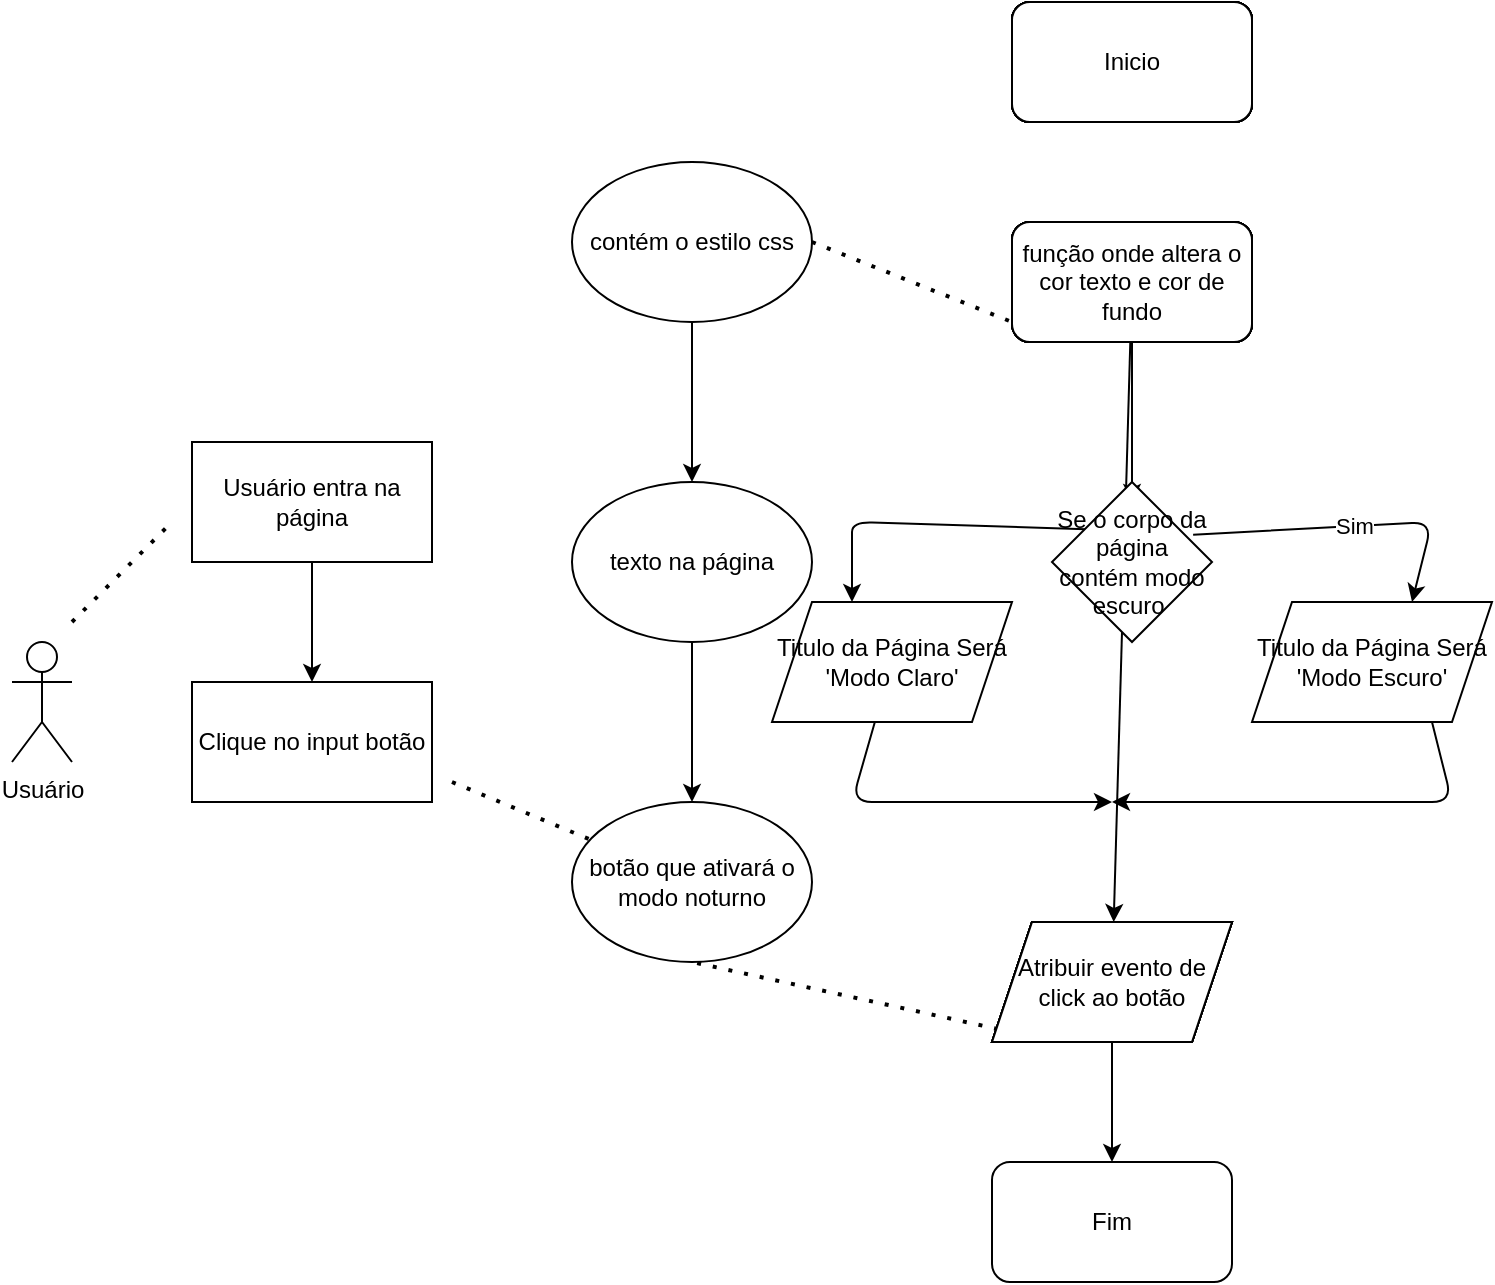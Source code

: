 <mxfile>
    <diagram id="Gg2fqPmf32453_ZEXHRB" name="Página-1">
        <mxGraphModel dx="770" dy="450" grid="1" gridSize="10" guides="1" tooltips="1" connect="1" arrows="1" fold="1" page="1" pageScale="1" pageWidth="827" pageHeight="1169" math="0" shadow="0">
            <root>
                <mxCell id="0"/>
                <mxCell id="1" parent="0"/>
                <mxCell id="2" value="Usuário" style="shape=umlActor;verticalLabelPosition=bottom;verticalAlign=top;html=1;outlineConnect=0;" parent="1" vertex="1">
                    <mxGeometry x="140" y="370" width="30" height="60" as="geometry"/>
                </mxCell>
                <mxCell id="5" value="" style="edgeStyle=none;html=1;" parent="1" source="3" target="4" edge="1">
                    <mxGeometry relative="1" as="geometry"/>
                </mxCell>
                <mxCell id="3" value="Usuário entra na página" style="rounded=0;whiteSpace=wrap;html=1;" parent="1" vertex="1">
                    <mxGeometry x="230" y="270" width="120" height="60" as="geometry"/>
                </mxCell>
                <mxCell id="4" value="Clique no input botão" style="whiteSpace=wrap;html=1;rounded=0;" parent="1" vertex="1">
                    <mxGeometry x="230" y="390" width="120" height="60" as="geometry"/>
                </mxCell>
                <mxCell id="8" value="" style="edgeStyle=none;html=1;" parent="1" source="6" target="7" edge="1">
                    <mxGeometry relative="1" as="geometry"/>
                </mxCell>
                <mxCell id="6" value="contém o estilo css" style="ellipse;whiteSpace=wrap;html=1;" parent="1" vertex="1">
                    <mxGeometry x="420" y="130" width="120" height="80" as="geometry"/>
                </mxCell>
                <mxCell id="11" value="" style="edgeStyle=none;html=1;" parent="1" source="7" target="10" edge="1">
                    <mxGeometry relative="1" as="geometry"/>
                </mxCell>
                <mxCell id="7" value="texto na página" style="ellipse;whiteSpace=wrap;html=1;" parent="1" vertex="1">
                    <mxGeometry x="420" y="290" width="120" height="80" as="geometry"/>
                </mxCell>
                <mxCell id="10" value="botão que ativará o modo noturno" style="ellipse;whiteSpace=wrap;html=1;" parent="1" vertex="1">
                    <mxGeometry x="420" y="450" width="120" height="80" as="geometry"/>
                </mxCell>
                <mxCell id="12" value="Inicio" style="rounded=1;whiteSpace=wrap;html=1;" parent="1" vertex="1">
                    <mxGeometry x="640" y="50" width="120" height="60" as="geometry"/>
                </mxCell>
                <mxCell id="15" value="" style="edgeStyle=none;html=1;" parent="1" source="13" edge="1">
                    <mxGeometry relative="1" as="geometry">
                        <mxPoint x="700" y="300" as="targetPoint"/>
                    </mxGeometry>
                </mxCell>
                <mxCell id="22" value="" style="edgeStyle=none;html=1;" edge="1" parent="1" source="13" target="16">
                    <mxGeometry relative="1" as="geometry"/>
                </mxCell>
                <mxCell id="13" value="função onde altera o cor texto e cor de fundo com &lt;i&gt;classlist.toggle&lt;/i&gt;" style="whiteSpace=wrap;html=1;rounded=1;" parent="1" vertex="1">
                    <mxGeometry x="640" y="160" width="120" height="60" as="geometry"/>
                </mxCell>
                <mxCell id="21" value="" style="edgeStyle=none;html=1;" parent="1" source="16" target="20" edge="1">
                    <mxGeometry relative="1" as="geometry"/>
                </mxCell>
                <mxCell id="16" value="Atribuir evento de click ao botão" style="shape=parallelogram;perimeter=parallelogramPerimeter;whiteSpace=wrap;html=1;fixedSize=1;" parent="1" vertex="1">
                    <mxGeometry x="630" y="510" width="120" height="60" as="geometry"/>
                </mxCell>
                <mxCell id="17" value="" style="endArrow=none;dashed=1;html=1;dashPattern=1 3;strokeWidth=2;" parent="1" target="10" edge="1">
                    <mxGeometry width="50" height="50" relative="1" as="geometry">
                        <mxPoint x="360" y="440" as="sourcePoint"/>
                        <mxPoint x="410" y="390" as="targetPoint"/>
                    </mxGeometry>
                </mxCell>
                <mxCell id="19" value="" style="endArrow=none;dashed=1;html=1;dashPattern=1 3;strokeWidth=2;exitX=1;exitY=0.5;exitDx=0;exitDy=0;" parent="1" source="6" edge="1">
                    <mxGeometry width="50" height="50" relative="1" as="geometry">
                        <mxPoint x="600" y="260" as="sourcePoint"/>
                        <mxPoint x="640" y="210" as="targetPoint"/>
                    </mxGeometry>
                </mxCell>
                <mxCell id="20" value="Fim" style="rounded=1;whiteSpace=wrap;html=1;" parent="1" vertex="1">
                    <mxGeometry x="630" y="630" width="120" height="60" as="geometry"/>
                </mxCell>
                <mxCell id="31" value="" style="edgeStyle=none;html=1;exitX=0.211;exitY=0.295;exitDx=0;exitDy=0;exitPerimeter=0;" edge="1" parent="1" source="24" target="30">
                    <mxGeometry relative="1" as="geometry">
                        <mxPoint x="650" y="320" as="sourcePoint"/>
                        <Array as="points">
                            <mxPoint x="560" y="310"/>
                            <mxPoint x="560" y="320"/>
                            <mxPoint x="560" y="350"/>
                        </Array>
                    </mxGeometry>
                </mxCell>
                <mxCell id="24" value="Se o corpo da página contém modo escuro&amp;nbsp;" style="rhombus;whiteSpace=wrap;html=1;" vertex="1" parent="1">
                    <mxGeometry x="660" y="290" width="80" height="80" as="geometry"/>
                </mxCell>
                <mxCell id="25" value="" style="endArrow=classic;html=1;exitX=0.882;exitY=0.329;exitDx=0;exitDy=0;exitPerimeter=0;" edge="1" parent="1" source="24">
                    <mxGeometry relative="1" as="geometry">
                        <mxPoint x="750" y="320" as="sourcePoint"/>
                        <mxPoint x="840" y="350" as="targetPoint"/>
                        <Array as="points">
                            <mxPoint x="850" y="310"/>
                        </Array>
                    </mxGeometry>
                </mxCell>
                <mxCell id="26" value="Sim" style="edgeLabel;resizable=0;html=1;align=center;verticalAlign=middle;" connectable="0" vertex="1" parent="25">
                    <mxGeometry relative="1" as="geometry"/>
                </mxCell>
                <mxCell id="34" style="edgeStyle=none;html=1;exitX=0.75;exitY=1;exitDx=0;exitDy=0;" edge="1" parent="1" source="27">
                    <mxGeometry relative="1" as="geometry">
                        <mxPoint x="690" y="450" as="targetPoint"/>
                        <Array as="points">
                            <mxPoint x="860" y="450"/>
                        </Array>
                    </mxGeometry>
                </mxCell>
                <mxCell id="27" value="Titulo da Página Será 'Modo Escuro'" style="shape=parallelogram;perimeter=parallelogramPerimeter;whiteSpace=wrap;html=1;fixedSize=1;" vertex="1" parent="1">
                    <mxGeometry x="760" y="350" width="120" height="60" as="geometry"/>
                </mxCell>
                <mxCell id="33" style="edgeStyle=none;html=1;" edge="1" parent="1" source="30">
                    <mxGeometry relative="1" as="geometry">
                        <mxPoint x="690" y="450" as="targetPoint"/>
                        <Array as="points">
                            <mxPoint x="560" y="450"/>
                        </Array>
                    </mxGeometry>
                </mxCell>
                <mxCell id="30" value="Titulo da Página Será 'Modo Claro'" style="shape=parallelogram;perimeter=parallelogramPerimeter;whiteSpace=wrap;html=1;fixedSize=1;" vertex="1" parent="1">
                    <mxGeometry x="520" y="350" width="120" height="60" as="geometry"/>
                </mxCell>
                <mxCell id="35" value="" style="endArrow=none;dashed=1;html=1;dashPattern=1 3;strokeWidth=2;exitX=0.025;exitY=0.892;exitDx=0;exitDy=0;exitPerimeter=0;" edge="1" parent="1" source="16">
                    <mxGeometry width="50" height="50" relative="1" as="geometry">
                        <mxPoint x="430" y="580" as="sourcePoint"/>
                        <mxPoint x="480" y="530" as="targetPoint"/>
                    </mxGeometry>
                </mxCell>
                <mxCell id="36" value="Inicio" style="rounded=1;whiteSpace=wrap;html=1;" vertex="1" parent="1">
                    <mxGeometry x="640" y="50" width="120" height="60" as="geometry"/>
                </mxCell>
                <mxCell id="37" value="Inicio" style="rounded=1;whiteSpace=wrap;html=1;" vertex="1" parent="1">
                    <mxGeometry x="640" y="50" width="120" height="60" as="geometry"/>
                </mxCell>
                <mxCell id="38" value="função onde altera o cor texto e cor de fundo com &lt;i&gt;classlist.toggle&lt;/i&gt;" style="whiteSpace=wrap;html=1;rounded=1;" vertex="1" parent="1">
                    <mxGeometry x="640" y="160" width="120" height="60" as="geometry"/>
                </mxCell>
                <mxCell id="39" value="Inicio" style="rounded=1;whiteSpace=wrap;html=1;" vertex="1" parent="1">
                    <mxGeometry x="640" y="50" width="120" height="60" as="geometry"/>
                </mxCell>
                <mxCell id="40" value="função onde altera o cor texto e cor de fundo com &lt;i&gt;classlist.toggle&lt;/i&gt;" style="whiteSpace=wrap;html=1;rounded=1;" vertex="1" parent="1">
                    <mxGeometry x="640" y="160" width="120" height="60" as="geometry"/>
                </mxCell>
                <mxCell id="41" value="Inicio" style="rounded=1;whiteSpace=wrap;html=1;" vertex="1" parent="1">
                    <mxGeometry x="640" y="50" width="120" height="60" as="geometry"/>
                </mxCell>
                <mxCell id="42" value="função onde altera o cor texto e cor de fundo com &lt;i&gt;classlist.toggle&lt;/i&gt;" style="whiteSpace=wrap;html=1;rounded=1;" vertex="1" parent="1">
                    <mxGeometry x="640" y="160" width="120" height="60" as="geometry"/>
                </mxCell>
                <mxCell id="43" value="Atribuir evento de click ao botão" style="shape=parallelogram;perimeter=parallelogramPerimeter;whiteSpace=wrap;html=1;fixedSize=1;" vertex="1" parent="1">
                    <mxGeometry x="630" y="510" width="120" height="60" as="geometry"/>
                </mxCell>
                <mxCell id="44" value="Inicio" style="rounded=1;whiteSpace=wrap;html=1;" vertex="1" parent="1">
                    <mxGeometry x="640" y="50" width="120" height="60" as="geometry"/>
                </mxCell>
                <mxCell id="45" value="função onde altera o cor texto e cor de fundo com &lt;i&gt;classlist.toggle&lt;/i&gt;" style="whiteSpace=wrap;html=1;rounded=1;" vertex="1" parent="1">
                    <mxGeometry x="640" y="160" width="120" height="60" as="geometry"/>
                </mxCell>
                <mxCell id="46" value="Atribuir evento de click ao botão" style="shape=parallelogram;perimeter=parallelogramPerimeter;whiteSpace=wrap;html=1;fixedSize=1;" vertex="1" parent="1">
                    <mxGeometry x="630" y="510" width="120" height="60" as="geometry"/>
                </mxCell>
                <mxCell id="47" value="Inicio" style="rounded=1;whiteSpace=wrap;html=1;" vertex="1" parent="1">
                    <mxGeometry x="640" y="50" width="120" height="60" as="geometry"/>
                </mxCell>
                <mxCell id="48" value="função onde altera o cor texto e cor de fundo com &lt;i&gt;classlist.toggle&lt;/i&gt;" style="whiteSpace=wrap;html=1;rounded=1;" vertex="1" parent="1">
                    <mxGeometry x="640" y="160" width="120" height="60" as="geometry"/>
                </mxCell>
                <mxCell id="49" value="Atribuir evento de click ao botão" style="shape=parallelogram;perimeter=parallelogramPerimeter;whiteSpace=wrap;html=1;fixedSize=1;" vertex="1" parent="1">
                    <mxGeometry x="630" y="510" width="120" height="60" as="geometry"/>
                </mxCell>
                <mxCell id="50" value="Inicio" style="rounded=1;whiteSpace=wrap;html=1;" vertex="1" parent="1">
                    <mxGeometry x="640" y="50" width="120" height="60" as="geometry"/>
                </mxCell>
                <mxCell id="51" value="função onde altera o cor texto e cor de fundo com &lt;i&gt;classlist.toggle&lt;/i&gt;" style="whiteSpace=wrap;html=1;rounded=1;" vertex="1" parent="1">
                    <mxGeometry x="640" y="160" width="120" height="60" as="geometry"/>
                </mxCell>
                <mxCell id="52" value="Atribuir evento de click ao botão" style="shape=parallelogram;perimeter=parallelogramPerimeter;whiteSpace=wrap;html=1;fixedSize=1;" vertex="1" parent="1">
                    <mxGeometry x="630" y="510" width="120" height="60" as="geometry"/>
                </mxCell>
                <mxCell id="53" value="Inicio" style="rounded=1;whiteSpace=wrap;html=1;" vertex="1" parent="1">
                    <mxGeometry x="640" y="50" width="120" height="60" as="geometry"/>
                </mxCell>
                <mxCell id="54" value="função onde altera o cor texto e cor de fundo" style="whiteSpace=wrap;html=1;rounded=1;" vertex="1" parent="1">
                    <mxGeometry x="640" y="160" width="120" height="60" as="geometry"/>
                </mxCell>
                <mxCell id="55" value="Atribuir evento de click ao botão" style="shape=parallelogram;perimeter=parallelogramPerimeter;whiteSpace=wrap;html=1;fixedSize=1;" vertex="1" parent="1">
                    <mxGeometry x="630" y="510" width="120" height="60" as="geometry"/>
                </mxCell>
                <mxCell id="59" value="" style="endArrow=none;dashed=1;html=1;dashPattern=1 3;strokeWidth=2;" edge="1" parent="1">
                    <mxGeometry width="50" height="50" relative="1" as="geometry">
                        <mxPoint x="170" y="360" as="sourcePoint"/>
                        <mxPoint x="220" y="310" as="targetPoint"/>
                    </mxGeometry>
                </mxCell>
            </root>
        </mxGraphModel>
    </diagram>
</mxfile>